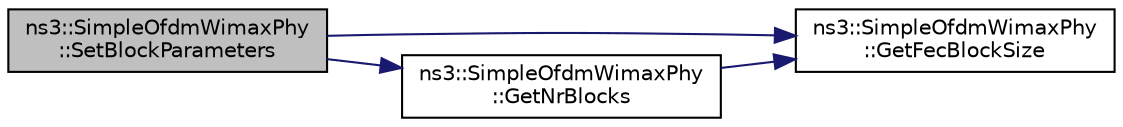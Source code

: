 digraph "ns3::SimpleOfdmWimaxPhy::SetBlockParameters"
{
  edge [fontname="Helvetica",fontsize="10",labelfontname="Helvetica",labelfontsize="10"];
  node [fontname="Helvetica",fontsize="10",shape=record];
  rankdir="LR";
  Node1 [label="ns3::SimpleOfdmWimaxPhy\l::SetBlockParameters",height=0.2,width=0.4,color="black", fillcolor="grey75", style="filled", fontcolor="black"];
  Node1 -> Node2 [color="midnightblue",fontsize="10",style="solid"];
  Node2 [label="ns3::SimpleOfdmWimaxPhy\l::GetFecBlockSize",height=0.2,width=0.4,color="black", fillcolor="white", style="filled",URL="$d5/dba/classns3_1_1SimpleOfdmWimaxPhy.html#a3c5f13095e4d8bf83749179e4febcd6e"];
  Node1 -> Node3 [color="midnightblue",fontsize="10",style="solid"];
  Node3 [label="ns3::SimpleOfdmWimaxPhy\l::GetNrBlocks",height=0.2,width=0.4,color="black", fillcolor="white", style="filled",URL="$d5/dba/classns3_1_1SimpleOfdmWimaxPhy.html#a956a6ed70b7c801b9fe98235bdeef3d2"];
  Node3 -> Node2 [color="midnightblue",fontsize="10",style="solid"];
}
